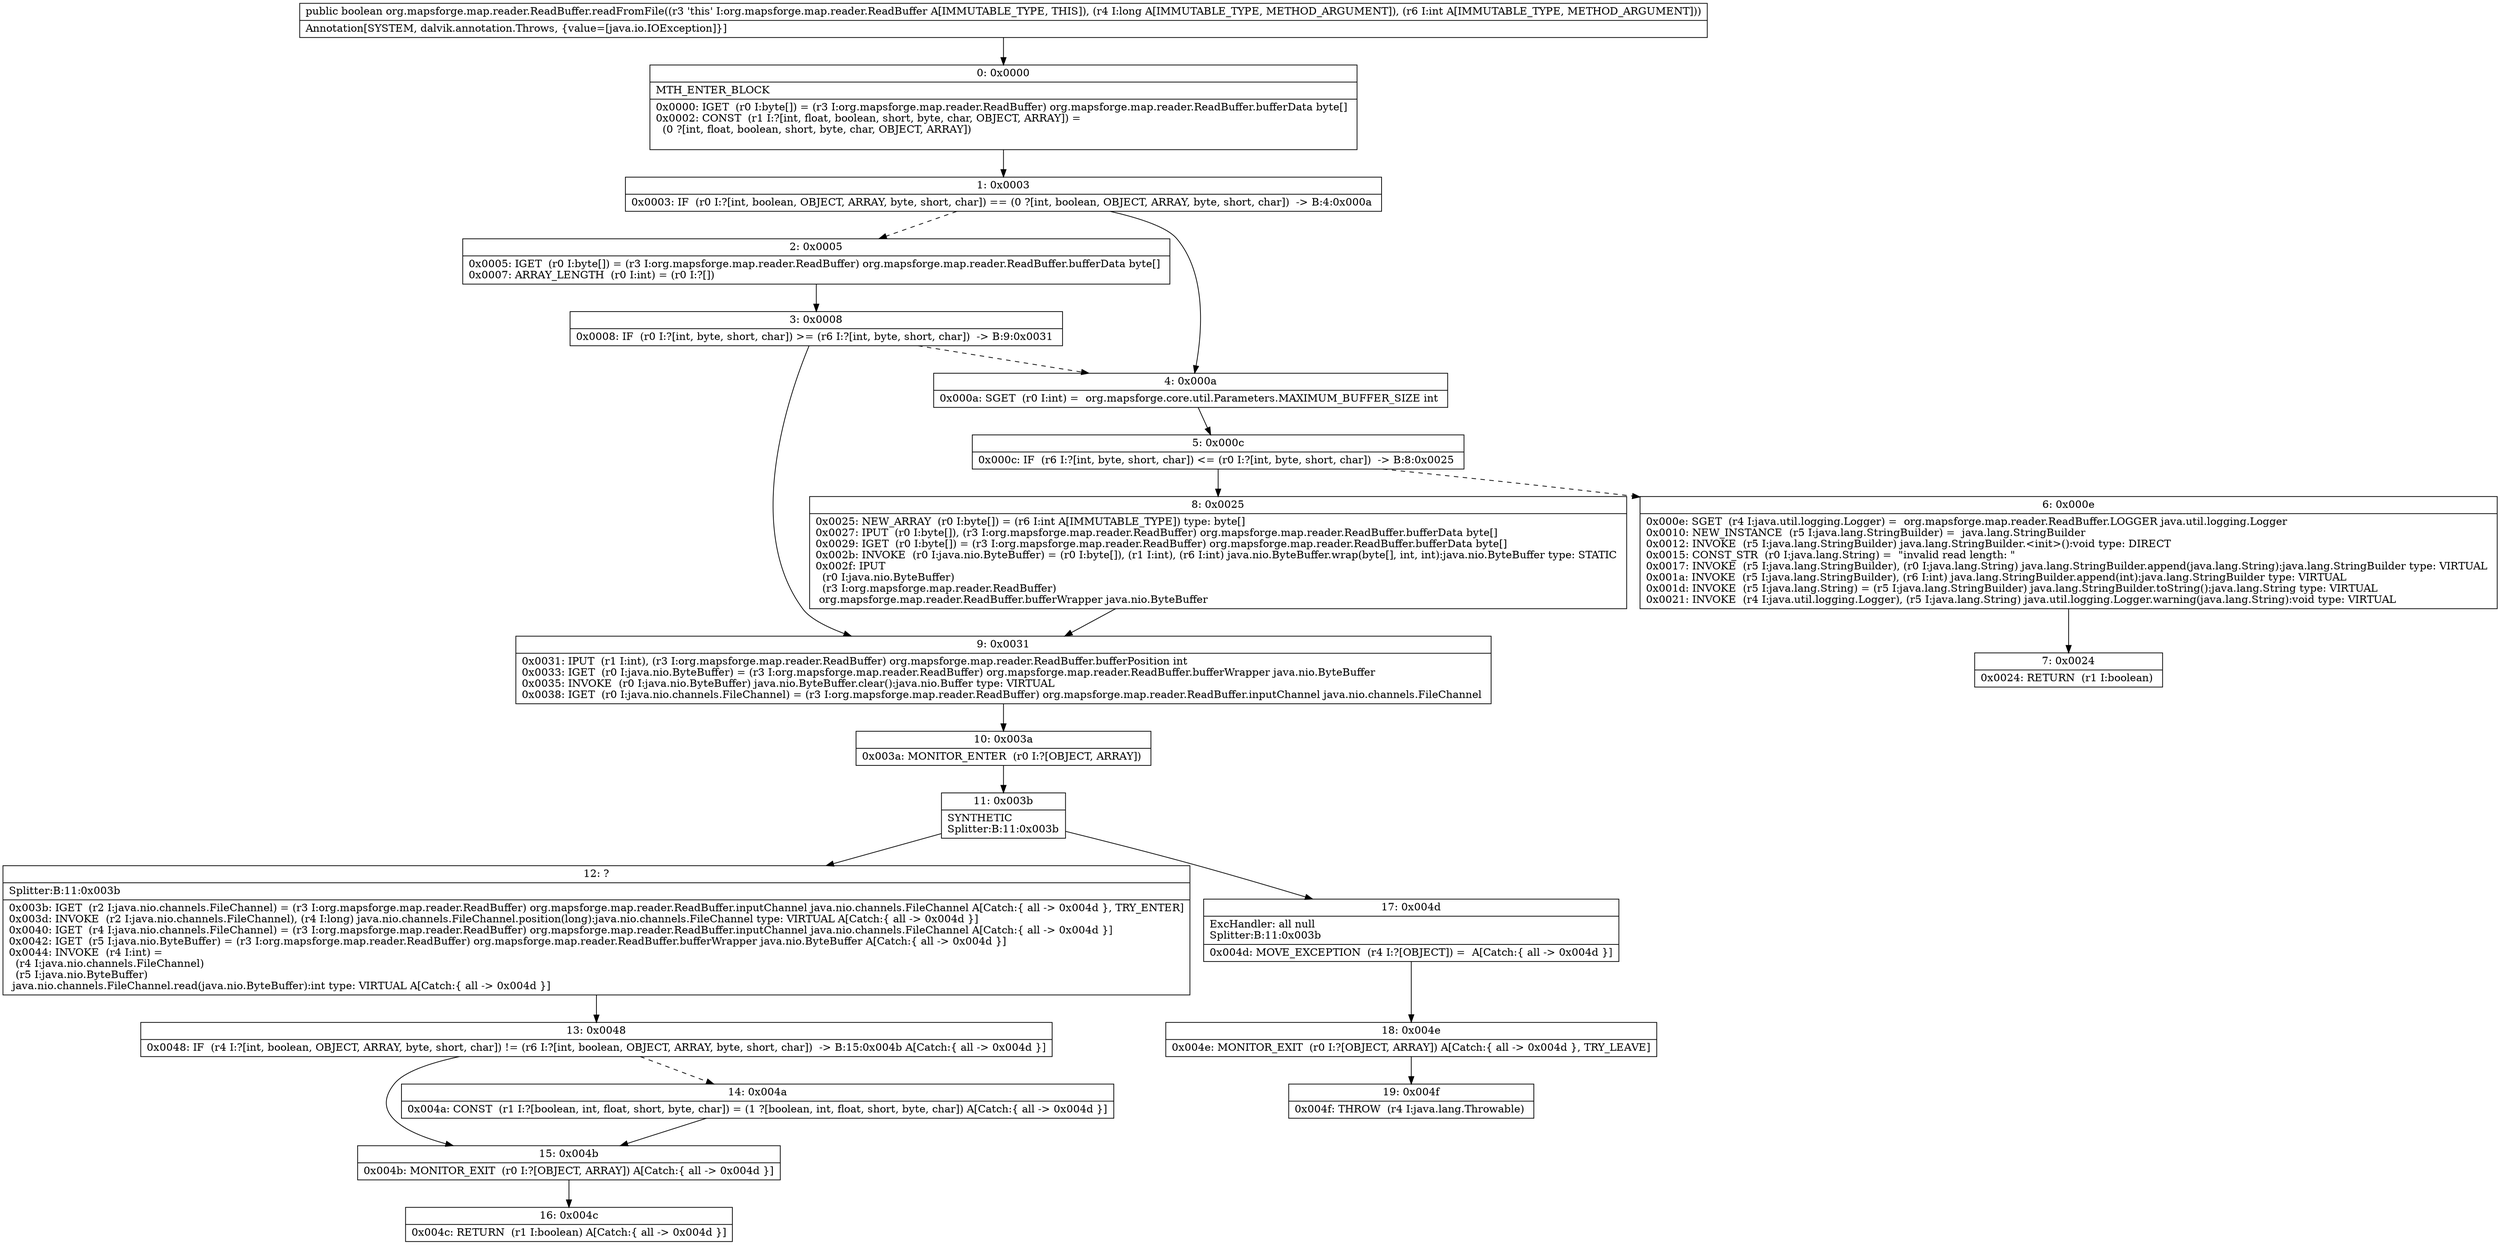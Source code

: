 digraph "CFG fororg.mapsforge.map.reader.ReadBuffer.readFromFile(JI)Z" {
Node_0 [shape=record,label="{0\:\ 0x0000|MTH_ENTER_BLOCK\l|0x0000: IGET  (r0 I:byte[]) = (r3 I:org.mapsforge.map.reader.ReadBuffer) org.mapsforge.map.reader.ReadBuffer.bufferData byte[] \l0x0002: CONST  (r1 I:?[int, float, boolean, short, byte, char, OBJECT, ARRAY]) = \l  (0 ?[int, float, boolean, short, byte, char, OBJECT, ARRAY])\l \l}"];
Node_1 [shape=record,label="{1\:\ 0x0003|0x0003: IF  (r0 I:?[int, boolean, OBJECT, ARRAY, byte, short, char]) == (0 ?[int, boolean, OBJECT, ARRAY, byte, short, char])  \-\> B:4:0x000a \l}"];
Node_2 [shape=record,label="{2\:\ 0x0005|0x0005: IGET  (r0 I:byte[]) = (r3 I:org.mapsforge.map.reader.ReadBuffer) org.mapsforge.map.reader.ReadBuffer.bufferData byte[] \l0x0007: ARRAY_LENGTH  (r0 I:int) = (r0 I:?[]) \l}"];
Node_3 [shape=record,label="{3\:\ 0x0008|0x0008: IF  (r0 I:?[int, byte, short, char]) \>= (r6 I:?[int, byte, short, char])  \-\> B:9:0x0031 \l}"];
Node_4 [shape=record,label="{4\:\ 0x000a|0x000a: SGET  (r0 I:int) =  org.mapsforge.core.util.Parameters.MAXIMUM_BUFFER_SIZE int \l}"];
Node_5 [shape=record,label="{5\:\ 0x000c|0x000c: IF  (r6 I:?[int, byte, short, char]) \<= (r0 I:?[int, byte, short, char])  \-\> B:8:0x0025 \l}"];
Node_6 [shape=record,label="{6\:\ 0x000e|0x000e: SGET  (r4 I:java.util.logging.Logger) =  org.mapsforge.map.reader.ReadBuffer.LOGGER java.util.logging.Logger \l0x0010: NEW_INSTANCE  (r5 I:java.lang.StringBuilder) =  java.lang.StringBuilder \l0x0012: INVOKE  (r5 I:java.lang.StringBuilder) java.lang.StringBuilder.\<init\>():void type: DIRECT \l0x0015: CONST_STR  (r0 I:java.lang.String) =  \"invalid read length: \" \l0x0017: INVOKE  (r5 I:java.lang.StringBuilder), (r0 I:java.lang.String) java.lang.StringBuilder.append(java.lang.String):java.lang.StringBuilder type: VIRTUAL \l0x001a: INVOKE  (r5 I:java.lang.StringBuilder), (r6 I:int) java.lang.StringBuilder.append(int):java.lang.StringBuilder type: VIRTUAL \l0x001d: INVOKE  (r5 I:java.lang.String) = (r5 I:java.lang.StringBuilder) java.lang.StringBuilder.toString():java.lang.String type: VIRTUAL \l0x0021: INVOKE  (r4 I:java.util.logging.Logger), (r5 I:java.lang.String) java.util.logging.Logger.warning(java.lang.String):void type: VIRTUAL \l}"];
Node_7 [shape=record,label="{7\:\ 0x0024|0x0024: RETURN  (r1 I:boolean) \l}"];
Node_8 [shape=record,label="{8\:\ 0x0025|0x0025: NEW_ARRAY  (r0 I:byte[]) = (r6 I:int A[IMMUTABLE_TYPE]) type: byte[] \l0x0027: IPUT  (r0 I:byte[]), (r3 I:org.mapsforge.map.reader.ReadBuffer) org.mapsforge.map.reader.ReadBuffer.bufferData byte[] \l0x0029: IGET  (r0 I:byte[]) = (r3 I:org.mapsforge.map.reader.ReadBuffer) org.mapsforge.map.reader.ReadBuffer.bufferData byte[] \l0x002b: INVOKE  (r0 I:java.nio.ByteBuffer) = (r0 I:byte[]), (r1 I:int), (r6 I:int) java.nio.ByteBuffer.wrap(byte[], int, int):java.nio.ByteBuffer type: STATIC \l0x002f: IPUT  \l  (r0 I:java.nio.ByteBuffer)\l  (r3 I:org.mapsforge.map.reader.ReadBuffer)\l org.mapsforge.map.reader.ReadBuffer.bufferWrapper java.nio.ByteBuffer \l}"];
Node_9 [shape=record,label="{9\:\ 0x0031|0x0031: IPUT  (r1 I:int), (r3 I:org.mapsforge.map.reader.ReadBuffer) org.mapsforge.map.reader.ReadBuffer.bufferPosition int \l0x0033: IGET  (r0 I:java.nio.ByteBuffer) = (r3 I:org.mapsforge.map.reader.ReadBuffer) org.mapsforge.map.reader.ReadBuffer.bufferWrapper java.nio.ByteBuffer \l0x0035: INVOKE  (r0 I:java.nio.ByteBuffer) java.nio.ByteBuffer.clear():java.nio.Buffer type: VIRTUAL \l0x0038: IGET  (r0 I:java.nio.channels.FileChannel) = (r3 I:org.mapsforge.map.reader.ReadBuffer) org.mapsforge.map.reader.ReadBuffer.inputChannel java.nio.channels.FileChannel \l}"];
Node_10 [shape=record,label="{10\:\ 0x003a|0x003a: MONITOR_ENTER  (r0 I:?[OBJECT, ARRAY]) \l}"];
Node_11 [shape=record,label="{11\:\ 0x003b|SYNTHETIC\lSplitter:B:11:0x003b\l}"];
Node_12 [shape=record,label="{12\:\ ?|Splitter:B:11:0x003b\l|0x003b: IGET  (r2 I:java.nio.channels.FileChannel) = (r3 I:org.mapsforge.map.reader.ReadBuffer) org.mapsforge.map.reader.ReadBuffer.inputChannel java.nio.channels.FileChannel A[Catch:\{ all \-\> 0x004d \}, TRY_ENTER]\l0x003d: INVOKE  (r2 I:java.nio.channels.FileChannel), (r4 I:long) java.nio.channels.FileChannel.position(long):java.nio.channels.FileChannel type: VIRTUAL A[Catch:\{ all \-\> 0x004d \}]\l0x0040: IGET  (r4 I:java.nio.channels.FileChannel) = (r3 I:org.mapsforge.map.reader.ReadBuffer) org.mapsforge.map.reader.ReadBuffer.inputChannel java.nio.channels.FileChannel A[Catch:\{ all \-\> 0x004d \}]\l0x0042: IGET  (r5 I:java.nio.ByteBuffer) = (r3 I:org.mapsforge.map.reader.ReadBuffer) org.mapsforge.map.reader.ReadBuffer.bufferWrapper java.nio.ByteBuffer A[Catch:\{ all \-\> 0x004d \}]\l0x0044: INVOKE  (r4 I:int) = \l  (r4 I:java.nio.channels.FileChannel)\l  (r5 I:java.nio.ByteBuffer)\l java.nio.channels.FileChannel.read(java.nio.ByteBuffer):int type: VIRTUAL A[Catch:\{ all \-\> 0x004d \}]\l}"];
Node_13 [shape=record,label="{13\:\ 0x0048|0x0048: IF  (r4 I:?[int, boolean, OBJECT, ARRAY, byte, short, char]) != (r6 I:?[int, boolean, OBJECT, ARRAY, byte, short, char])  \-\> B:15:0x004b A[Catch:\{ all \-\> 0x004d \}]\l}"];
Node_14 [shape=record,label="{14\:\ 0x004a|0x004a: CONST  (r1 I:?[boolean, int, float, short, byte, char]) = (1 ?[boolean, int, float, short, byte, char]) A[Catch:\{ all \-\> 0x004d \}]\l}"];
Node_15 [shape=record,label="{15\:\ 0x004b|0x004b: MONITOR_EXIT  (r0 I:?[OBJECT, ARRAY]) A[Catch:\{ all \-\> 0x004d \}]\l}"];
Node_16 [shape=record,label="{16\:\ 0x004c|0x004c: RETURN  (r1 I:boolean) A[Catch:\{ all \-\> 0x004d \}]\l}"];
Node_17 [shape=record,label="{17\:\ 0x004d|ExcHandler: all null\lSplitter:B:11:0x003b\l|0x004d: MOVE_EXCEPTION  (r4 I:?[OBJECT]) =  A[Catch:\{ all \-\> 0x004d \}]\l}"];
Node_18 [shape=record,label="{18\:\ 0x004e|0x004e: MONITOR_EXIT  (r0 I:?[OBJECT, ARRAY]) A[Catch:\{ all \-\> 0x004d \}, TRY_LEAVE]\l}"];
Node_19 [shape=record,label="{19\:\ 0x004f|0x004f: THROW  (r4 I:java.lang.Throwable) \l}"];
MethodNode[shape=record,label="{public boolean org.mapsforge.map.reader.ReadBuffer.readFromFile((r3 'this' I:org.mapsforge.map.reader.ReadBuffer A[IMMUTABLE_TYPE, THIS]), (r4 I:long A[IMMUTABLE_TYPE, METHOD_ARGUMENT]), (r6 I:int A[IMMUTABLE_TYPE, METHOD_ARGUMENT]))  | Annotation[SYSTEM, dalvik.annotation.Throws, \{value=[java.io.IOException]\}]\l}"];
MethodNode -> Node_0;
Node_0 -> Node_1;
Node_1 -> Node_2[style=dashed];
Node_1 -> Node_4;
Node_2 -> Node_3;
Node_3 -> Node_4[style=dashed];
Node_3 -> Node_9;
Node_4 -> Node_5;
Node_5 -> Node_6[style=dashed];
Node_5 -> Node_8;
Node_6 -> Node_7;
Node_8 -> Node_9;
Node_9 -> Node_10;
Node_10 -> Node_11;
Node_11 -> Node_12;
Node_11 -> Node_17;
Node_12 -> Node_13;
Node_13 -> Node_14[style=dashed];
Node_13 -> Node_15;
Node_14 -> Node_15;
Node_15 -> Node_16;
Node_17 -> Node_18;
Node_18 -> Node_19;
}

